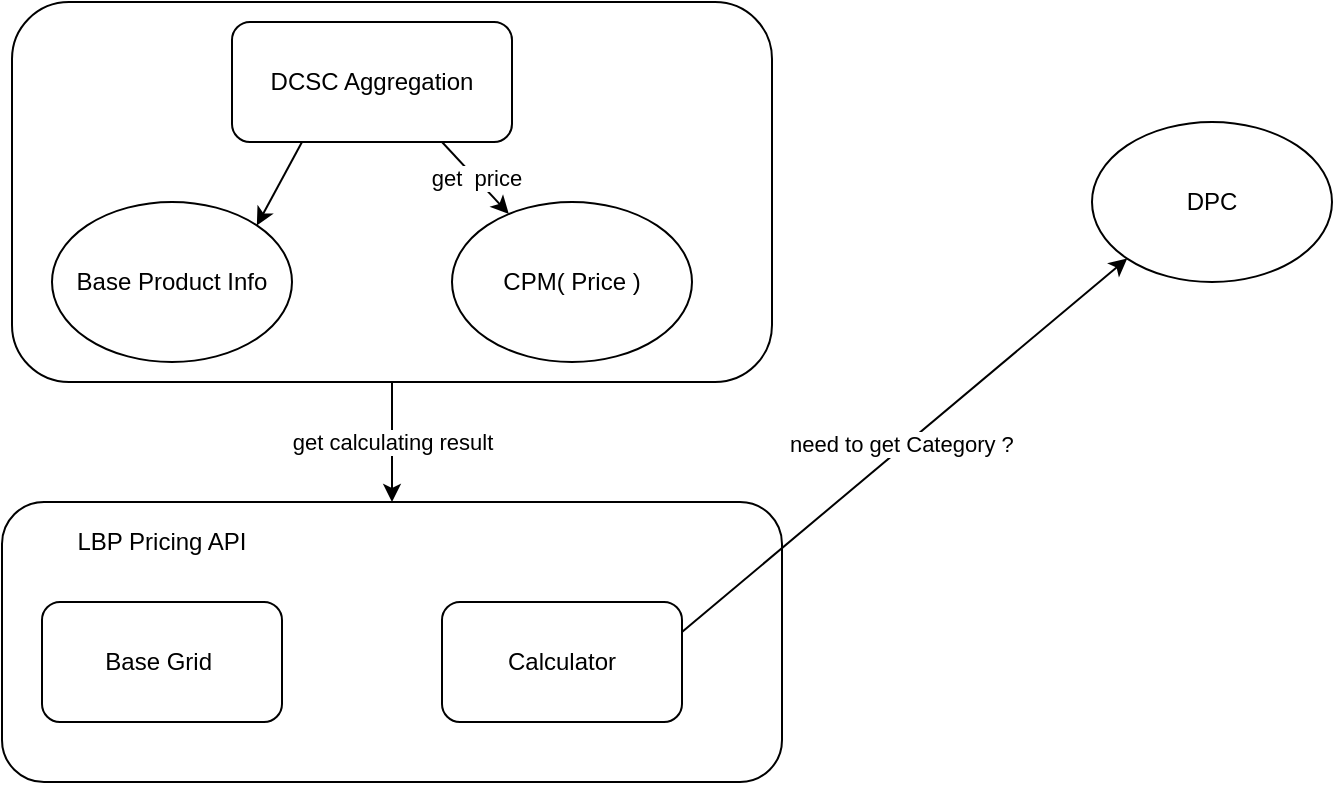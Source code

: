 <mxfile version="13.8.1" type="github">
  <diagram id="Sr_3WoR1ZfEFq9-2hFeb" name="Page-1">
    <mxGraphModel dx="1422" dy="762" grid="1" gridSize="10" guides="1" tooltips="1" connect="1" arrows="1" fold="1" page="1" pageScale="1" pageWidth="827" pageHeight="1169" math="0" shadow="0">
      <root>
        <mxCell id="0" />
        <mxCell id="1" parent="0" />
        <mxCell id="DSXYe22ODvJybZcxLD2I-17" value="" style="rounded=1;whiteSpace=wrap;html=1;" parent="1" vertex="1">
          <mxGeometry x="35" y="340" width="390" height="140" as="geometry" />
        </mxCell>
        <mxCell id="DSXYe22ODvJybZcxLD2I-11" value="" style="rounded=1;whiteSpace=wrap;html=1;" parent="1" vertex="1">
          <mxGeometry x="40" y="90" width="380" height="190" as="geometry" />
        </mxCell>
        <mxCell id="DSXYe22ODvJybZcxLD2I-1" value="DCSC Aggregation" style="rounded=1;whiteSpace=wrap;html=1;" parent="1" vertex="1">
          <mxGeometry x="150" y="100" width="140" height="60" as="geometry" />
        </mxCell>
        <mxCell id="DSXYe22ODvJybZcxLD2I-2" value="Base Product Info" style="ellipse;whiteSpace=wrap;html=1;" parent="1" vertex="1">
          <mxGeometry x="60" y="190" width="120" height="80" as="geometry" />
        </mxCell>
        <mxCell id="DSXYe22ODvJybZcxLD2I-5" value="CPM( Price )" style="ellipse;whiteSpace=wrap;html=1;" parent="1" vertex="1">
          <mxGeometry x="260" y="190" width="120" height="80" as="geometry" />
        </mxCell>
        <mxCell id="DSXYe22ODvJybZcxLD2I-7" value="" style="endArrow=classic;html=1;entryX=1;entryY=0;entryDx=0;entryDy=0;exitX=0.25;exitY=1;exitDx=0;exitDy=0;" parent="1" source="DSXYe22ODvJybZcxLD2I-1" target="DSXYe22ODvJybZcxLD2I-2" edge="1">
          <mxGeometry width="50" height="50" relative="1" as="geometry">
            <mxPoint x="390" y="390" as="sourcePoint" />
            <mxPoint x="440" y="340" as="targetPoint" />
          </mxGeometry>
        </mxCell>
        <mxCell id="DSXYe22ODvJybZcxLD2I-8" value="get&amp;nbsp; price" style="endArrow=classic;html=1;exitX=0.75;exitY=1;exitDx=0;exitDy=0;" parent="1" source="DSXYe22ODvJybZcxLD2I-1" target="DSXYe22ODvJybZcxLD2I-5" edge="1">
          <mxGeometry width="50" height="50" relative="1" as="geometry">
            <mxPoint x="390" y="390" as="sourcePoint" />
            <mxPoint x="280" y="160" as="targetPoint" />
          </mxGeometry>
        </mxCell>
        <mxCell id="DSXYe22ODvJybZcxLD2I-12" value="DPC" style="ellipse;whiteSpace=wrap;html=1;" parent="1" vertex="1">
          <mxGeometry x="580" y="150" width="120" height="80" as="geometry" />
        </mxCell>
        <mxCell id="DSXYe22ODvJybZcxLD2I-13" value="need to get Category ?&amp;nbsp;" style="endArrow=classic;html=1;exitX=1;exitY=0.25;exitDx=0;exitDy=0;entryX=0;entryY=1;entryDx=0;entryDy=0;" parent="1" edge="1" target="DSXYe22ODvJybZcxLD2I-12" source="DSXYe22ODvJybZcxLD2I-20">
          <mxGeometry width="50" height="50" relative="1" as="geometry">
            <mxPoint x="420" y="185" as="sourcePoint" />
            <mxPoint x="580" y="190" as="targetPoint" />
          </mxGeometry>
        </mxCell>
        <mxCell id="DSXYe22ODvJybZcxLD2I-18" value="get calculating result" style="endArrow=classic;html=1;exitX=0.5;exitY=1;exitDx=0;exitDy=0;" parent="1" source="DSXYe22ODvJybZcxLD2I-11" target="DSXYe22ODvJybZcxLD2I-17" edge="1">
          <mxGeometry width="50" height="50" relative="1" as="geometry">
            <mxPoint x="390" y="390" as="sourcePoint" />
            <mxPoint x="440" y="340" as="targetPoint" />
          </mxGeometry>
        </mxCell>
        <mxCell id="DSXYe22ODvJybZcxLD2I-19" value="Base Grid&amp;nbsp;" style="rounded=1;whiteSpace=wrap;html=1;" parent="1" vertex="1">
          <mxGeometry x="55" y="390" width="120" height="60" as="geometry" />
        </mxCell>
        <mxCell id="DSXYe22ODvJybZcxLD2I-20" value="Calculator" style="rounded=1;whiteSpace=wrap;html=1;" parent="1" vertex="1">
          <mxGeometry x="255" y="390" width="120" height="60" as="geometry" />
        </mxCell>
        <mxCell id="DSXYe22ODvJybZcxLD2I-23" value="LBP Pricing API" style="text;html=1;strokeColor=none;fillColor=none;align=center;verticalAlign=middle;whiteSpace=wrap;rounded=0;" parent="1" vertex="1">
          <mxGeometry x="55" y="350" width="120" height="20" as="geometry" />
        </mxCell>
      </root>
    </mxGraphModel>
  </diagram>
</mxfile>
